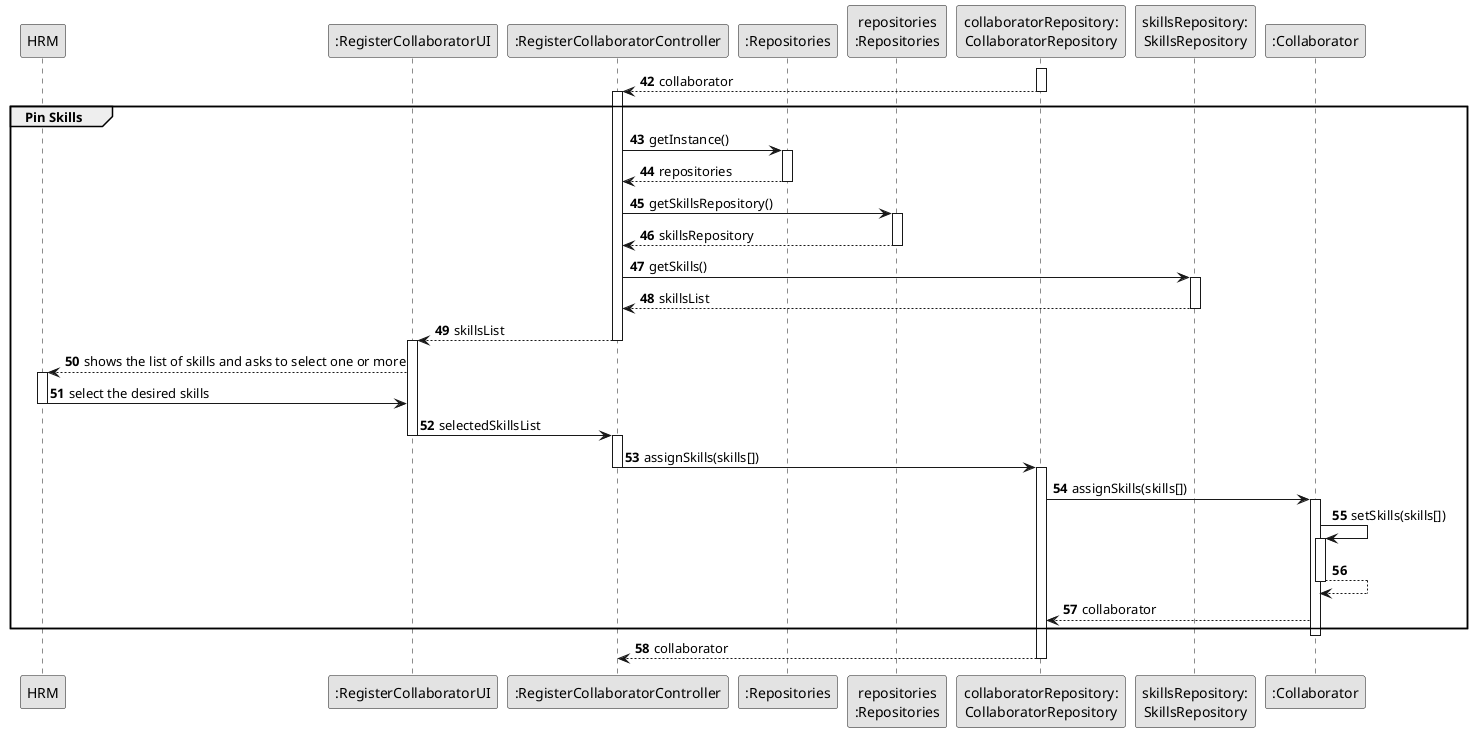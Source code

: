 @startuml
skinparam monochrome true
skinparam packageStyle rectangle
skinparam shadowing false

participant "HRM" as HRM
participant ":RegisterCollaboratorUI" as UI
participant ":RegisterCollaboratorController" as CTRL
participant ":Repositories" as GlobRepo
participant "repositories\n:Repositories" as PLAT
participant "collaboratorRepository:\nCollaboratorRepository" as CLBREP
participant "skillsRepository:\nSkillsRepository" as skillsRepository

participant ":Collaborator" as CLB

autonumber 42
activate CLBREP

CLBREP --> CTRL : collaborator
deactivate CLBREP
activate CTRL

group Pin Skills
CTRL -> GlobRepo : getInstance()
activate GlobRepo
GlobRepo --> CTRL : repositories
deactivate GlobRepo
CTRL -> PLAT : getSkillsRepository()
activate PLAT
PLAT -->  CTRL: skillsRepository
deactivate PLAT
CTRL -> skillsRepository : getSkills()
activate skillsRepository
skillsRepository --> CTRL : skillsList
deactivate skillsRepository
CTRL --> UI : skillsList
deactivate CTRL
activate UI
UI --> HRM : shows the list of skills and asks to select one or more
activate HRM
HRM -> UI : select the desired skills
deactivate HRM
UI -> CTRL : selectedSkillsList
deactivate UI
activate CTRL


CTRL -> CLBREP : assignSkills(skills[])
deactivate CTRL
activate CLBREP
CLBREP -> CLB : assignSkills(skills[])
activate CLB
CLB -> CLB : setSkills(skills[])
activate CLB
CLB --> CLB
deactivate CLB
CLB --> CLBREP : collaborator

end
deactivate CLB
   CLBREP --> CTRL : collaborator
   deactivate CLBREP


@enduml